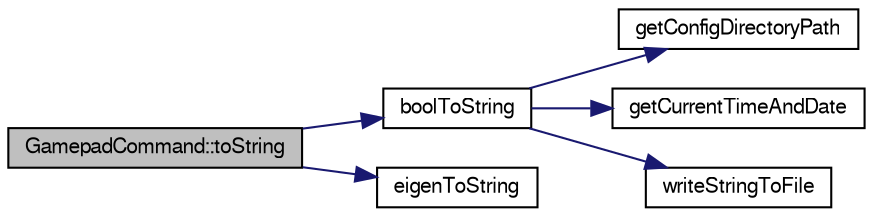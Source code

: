 digraph "GamepadCommand::toString"
{
  edge [fontname="FreeSans",fontsize="10",labelfontname="FreeSans",labelfontsize="10"];
  node [fontname="FreeSans",fontsize="10",shape=record];
  rankdir="LR";
  Node1 [label="GamepadCommand::toString",height=0.2,width=0.4,color="black", fillcolor="grey75", style="filled", fontcolor="black"];
  Node1 -> Node2 [color="midnightblue",fontsize="10",style="solid",fontname="FreeSans"];
  Node2 [label="boolToString",height=0.2,width=0.4,color="black", fillcolor="white", style="filled",URL="$de/df0/utilities_8h.html#ae9a56a1d607c196f5e27de8125583c6a"];
  Node2 -> Node3 [color="midnightblue",fontsize="10",style="solid",fontname="FreeSans"];
  Node3 [label="getConfigDirectoryPath",height=0.2,width=0.4,color="black", fillcolor="white", style="filled",URL="$de/df0/utilities_8h.html#afe1bbec53e0ac370224c4aa5c3433b0e"];
  Node2 -> Node4 [color="midnightblue",fontsize="10",style="solid",fontname="FreeSans"];
  Node4 [label="getCurrentTimeAndDate",height=0.2,width=0.4,color="black", fillcolor="white", style="filled",URL="$de/df0/utilities_8h.html#a287878cb2b4807ea103f0bbea0b896bc"];
  Node2 -> Node5 [color="midnightblue",fontsize="10",style="solid",fontname="FreeSans"];
  Node5 [label="writeStringToFile",height=0.2,width=0.4,color="black", fillcolor="white", style="filled",URL="$de/df0/utilities_8h.html#a12c9857847f253886a46da7b5c32dbc6"];
  Node1 -> Node6 [color="midnightblue",fontsize="10",style="solid",fontname="FreeSans"];
  Node6 [label="eigenToString",height=0.2,width=0.4,color="black", fillcolor="white", style="filled",URL="$de/df0/utilities_8h.html#a55ba169f0a864570abe97adfe4dbf540"];
}
